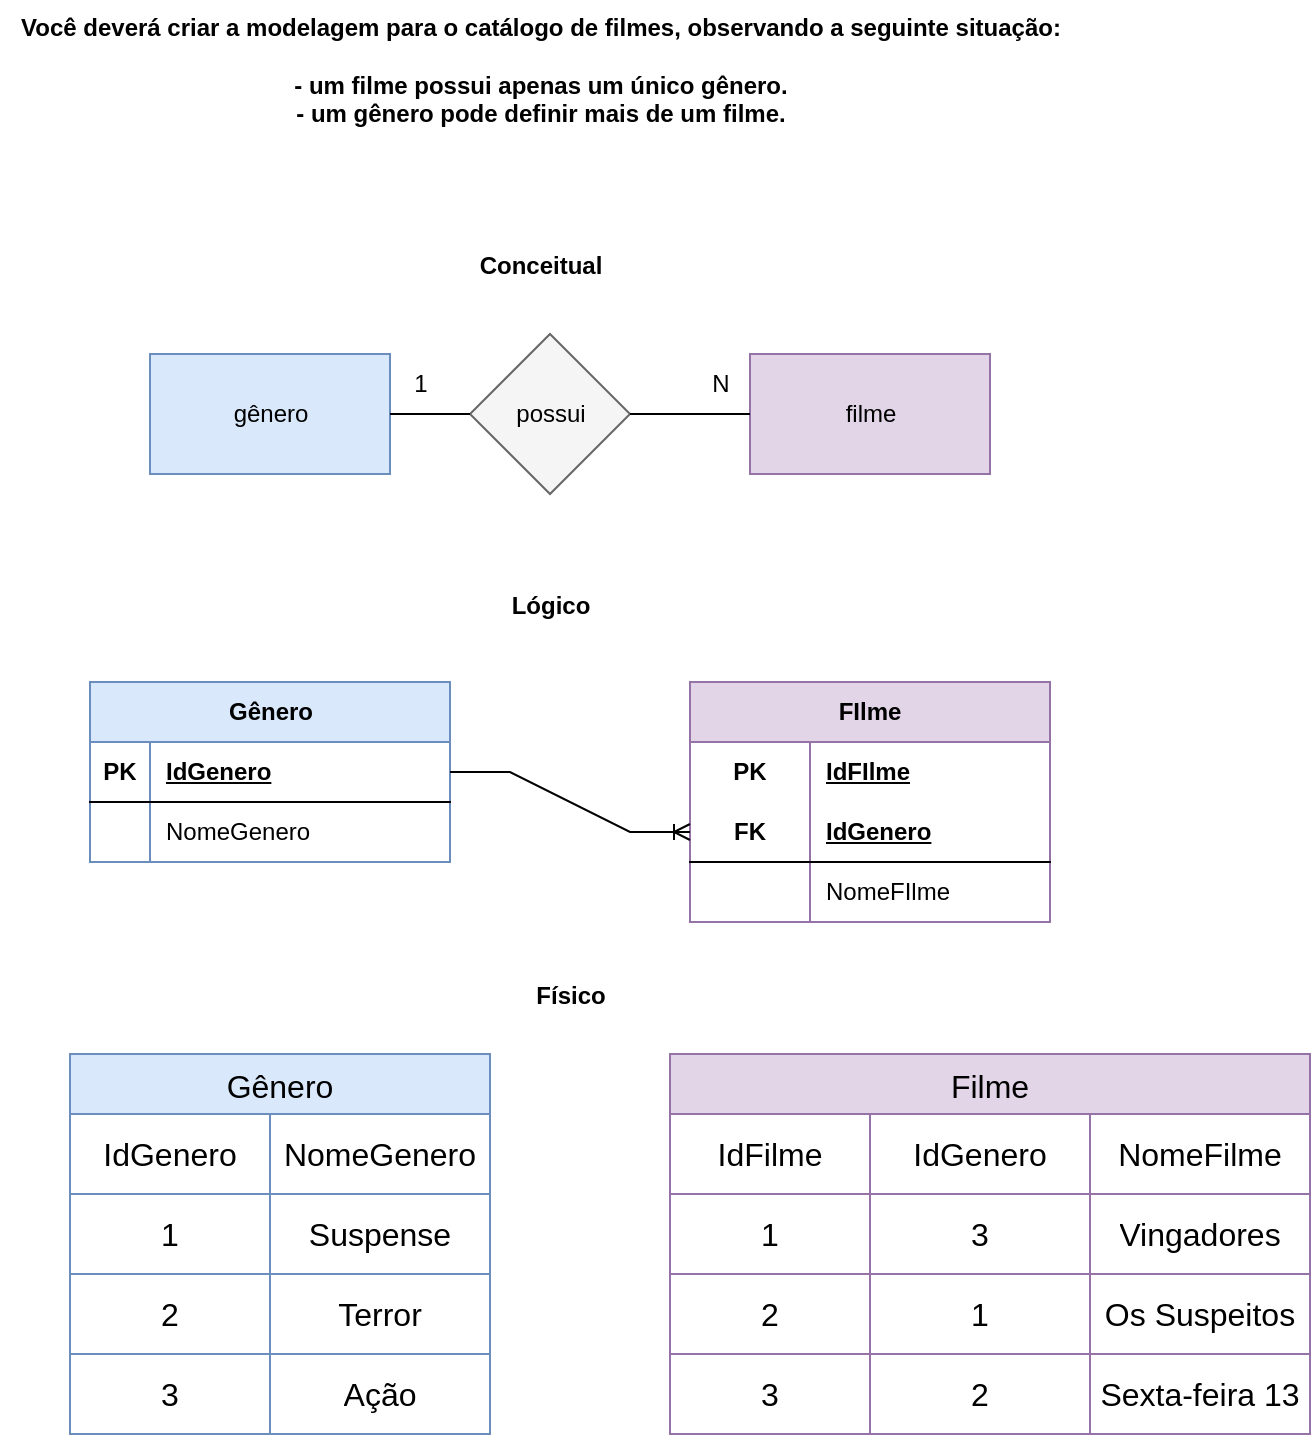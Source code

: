 <mxfile version="21.6.5" type="device">
  <diagram name="Página-1" id="wNqTY_eP_xyIM2HNYaMl">
    <mxGraphModel dx="1400" dy="743" grid="1" gridSize="10" guides="1" tooltips="1" connect="1" arrows="1" fold="1" page="1" pageScale="1" pageWidth="827" pageHeight="1169" math="0" shadow="0">
      <root>
        <mxCell id="0" />
        <mxCell id="1" parent="0" />
        <mxCell id="wvtlD6AFZekAF5JWKEBa-4" value="" style="rhombus;whiteSpace=wrap;html=1;fillColor=#f5f5f5;fontColor=#333333;strokeColor=#666666;" parent="1" vertex="1">
          <mxGeometry x="350" y="465" width="80" height="80" as="geometry" />
        </mxCell>
        <mxCell id="wvtlD6AFZekAF5JWKEBa-5" value="possui" style="text;html=1;align=center;verticalAlign=middle;resizable=0;points=[];autosize=1;strokeColor=none;fillColor=none;" parent="1" vertex="1">
          <mxGeometry x="360" y="490" width="60" height="30" as="geometry" />
        </mxCell>
        <mxCell id="wvtlD6AFZekAF5JWKEBa-6" value="" style="rounded=0;whiteSpace=wrap;html=1;fillColor=#dae8fc;strokeColor=#6c8ebf;" parent="1" vertex="1">
          <mxGeometry x="190" y="475" width="120" height="60" as="geometry" />
        </mxCell>
        <mxCell id="wvtlD6AFZekAF5JWKEBa-7" value="" style="rounded=0;whiteSpace=wrap;html=1;fillColor=#e1d5e7;strokeColor=#9673a6;" parent="1" vertex="1">
          <mxGeometry x="490" y="475" width="120" height="60" as="geometry" />
        </mxCell>
        <mxCell id="wvtlD6AFZekAF5JWKEBa-8" value="gênero" style="text;html=1;align=center;verticalAlign=middle;resizable=0;points=[];autosize=1;strokeColor=none;fillColor=none;" parent="1" vertex="1">
          <mxGeometry x="220" y="490" width="60" height="30" as="geometry" />
        </mxCell>
        <mxCell id="wvtlD6AFZekAF5JWKEBa-10" value="" style="endArrow=none;html=1;rounded=0;entryX=0;entryY=0.5;entryDx=0;entryDy=0;exitX=1;exitY=0.5;exitDx=0;exitDy=0;" parent="1" source="wvtlD6AFZekAF5JWKEBa-6" target="wvtlD6AFZekAF5JWKEBa-4" edge="1">
          <mxGeometry width="50" height="50" relative="1" as="geometry">
            <mxPoint x="380" y="415" as="sourcePoint" />
            <mxPoint x="430" y="365" as="targetPoint" />
          </mxGeometry>
        </mxCell>
        <mxCell id="wvtlD6AFZekAF5JWKEBa-11" value="" style="endArrow=none;html=1;rounded=0;entryX=0;entryY=0.5;entryDx=0;entryDy=0;exitX=1;exitY=0.5;exitDx=0;exitDy=0;" parent="1" source="wvtlD6AFZekAF5JWKEBa-4" target="wvtlD6AFZekAF5JWKEBa-7" edge="1">
          <mxGeometry width="50" height="50" relative="1" as="geometry">
            <mxPoint x="320" y="515" as="sourcePoint" />
            <mxPoint x="360" y="515" as="targetPoint" />
          </mxGeometry>
        </mxCell>
        <mxCell id="wvtlD6AFZekAF5JWKEBa-12" value="filme" style="text;html=1;align=center;verticalAlign=middle;resizable=0;points=[];autosize=1;strokeColor=none;fillColor=none;" parent="1" vertex="1">
          <mxGeometry x="525" y="490" width="50" height="30" as="geometry" />
        </mxCell>
        <mxCell id="wvtlD6AFZekAF5JWKEBa-13" value="1" style="text;html=1;align=center;verticalAlign=middle;resizable=0;points=[];autosize=1;strokeColor=none;fillColor=none;" parent="1" vertex="1">
          <mxGeometry x="310" y="475" width="30" height="30" as="geometry" />
        </mxCell>
        <mxCell id="wvtlD6AFZekAF5JWKEBa-14" value="N" style="text;html=1;align=center;verticalAlign=middle;resizable=0;points=[];autosize=1;strokeColor=none;fillColor=none;" parent="1" vertex="1">
          <mxGeometry x="460" y="475" width="30" height="30" as="geometry" />
        </mxCell>
        <mxCell id="wvtlD6AFZekAF5JWKEBa-22" value="&lt;div&gt;&lt;b&gt;Você deverá criar a modelagem para o catálogo de filmes, observando a seguinte situação:&lt;/b&gt;&lt;/div&gt;&lt;div&gt;&lt;b&gt;&lt;br&gt;&lt;/b&gt;&lt;/div&gt;&lt;div&gt;&lt;b&gt;- um filme possui apenas um único gênero.&lt;/b&gt;&lt;/div&gt;&lt;div&gt;&lt;b&gt;- um gênero pode definir mais de um filme.&lt;/b&gt;&lt;/div&gt;" style="text;html=1;align=center;verticalAlign=middle;resizable=0;points=[];autosize=1;strokeColor=none;fillColor=none;" parent="1" vertex="1">
          <mxGeometry x="115" y="298" width="540" height="70" as="geometry" />
        </mxCell>
        <mxCell id="zuGkY7K1F7QaIL7MJlri-18" value="FIlme" style="shape=table;startSize=30;container=1;collapsible=1;childLayout=tableLayout;fixedRows=1;rowLines=0;fontStyle=1;align=center;resizeLast=1;html=1;whiteSpace=wrap;fillColor=#e1d5e7;strokeColor=#9673a6;" vertex="1" parent="1">
          <mxGeometry x="460" y="639" width="180" height="120" as="geometry" />
        </mxCell>
        <mxCell id="zuGkY7K1F7QaIL7MJlri-19" value="" style="shape=tableRow;horizontal=0;startSize=0;swimlaneHead=0;swimlaneBody=0;fillColor=none;collapsible=0;dropTarget=0;points=[[0,0.5],[1,0.5]];portConstraint=eastwest;top=0;left=0;right=0;bottom=0;html=1;" vertex="1" parent="zuGkY7K1F7QaIL7MJlri-18">
          <mxGeometry y="30" width="180" height="30" as="geometry" />
        </mxCell>
        <mxCell id="zuGkY7K1F7QaIL7MJlri-20" value="PK" style="shape=partialRectangle;connectable=0;fillColor=none;top=0;left=0;bottom=0;right=0;fontStyle=1;overflow=hidden;html=1;whiteSpace=wrap;" vertex="1" parent="zuGkY7K1F7QaIL7MJlri-19">
          <mxGeometry width="60" height="30" as="geometry">
            <mxRectangle width="60" height="30" as="alternateBounds" />
          </mxGeometry>
        </mxCell>
        <mxCell id="zuGkY7K1F7QaIL7MJlri-21" value="IdFIlme" style="shape=partialRectangle;connectable=0;fillColor=none;top=0;left=0;bottom=0;right=0;align=left;spacingLeft=6;fontStyle=5;overflow=hidden;html=1;whiteSpace=wrap;" vertex="1" parent="zuGkY7K1F7QaIL7MJlri-19">
          <mxGeometry x="60" width="120" height="30" as="geometry">
            <mxRectangle width="120" height="30" as="alternateBounds" />
          </mxGeometry>
        </mxCell>
        <mxCell id="zuGkY7K1F7QaIL7MJlri-22" value="" style="shape=tableRow;horizontal=0;startSize=0;swimlaneHead=0;swimlaneBody=0;fillColor=none;collapsible=0;dropTarget=0;points=[[0,0.5],[1,0.5]];portConstraint=eastwest;top=0;left=0;right=0;bottom=1;html=1;" vertex="1" parent="zuGkY7K1F7QaIL7MJlri-18">
          <mxGeometry y="60" width="180" height="30" as="geometry" />
        </mxCell>
        <mxCell id="zuGkY7K1F7QaIL7MJlri-23" value="FK" style="shape=partialRectangle;connectable=0;fillColor=none;top=0;left=0;bottom=0;right=0;fontStyle=1;overflow=hidden;html=1;whiteSpace=wrap;" vertex="1" parent="zuGkY7K1F7QaIL7MJlri-22">
          <mxGeometry width="60" height="30" as="geometry">
            <mxRectangle width="60" height="30" as="alternateBounds" />
          </mxGeometry>
        </mxCell>
        <mxCell id="zuGkY7K1F7QaIL7MJlri-24" value="IdGenero" style="shape=partialRectangle;connectable=0;fillColor=none;top=0;left=0;bottom=0;right=0;align=left;spacingLeft=6;fontStyle=5;overflow=hidden;html=1;whiteSpace=wrap;" vertex="1" parent="zuGkY7K1F7QaIL7MJlri-22">
          <mxGeometry x="60" width="120" height="30" as="geometry">
            <mxRectangle width="120" height="30" as="alternateBounds" />
          </mxGeometry>
        </mxCell>
        <mxCell id="zuGkY7K1F7QaIL7MJlri-25" value="" style="shape=tableRow;horizontal=0;startSize=0;swimlaneHead=0;swimlaneBody=0;fillColor=none;collapsible=0;dropTarget=0;points=[[0,0.5],[1,0.5]];portConstraint=eastwest;top=0;left=0;right=0;bottom=0;html=1;" vertex="1" parent="zuGkY7K1F7QaIL7MJlri-18">
          <mxGeometry y="90" width="180" height="30" as="geometry" />
        </mxCell>
        <mxCell id="zuGkY7K1F7QaIL7MJlri-26" value="" style="shape=partialRectangle;connectable=0;fillColor=none;top=0;left=0;bottom=0;right=0;editable=1;overflow=hidden;html=1;whiteSpace=wrap;" vertex="1" parent="zuGkY7K1F7QaIL7MJlri-25">
          <mxGeometry width="60" height="30" as="geometry">
            <mxRectangle width="60" height="30" as="alternateBounds" />
          </mxGeometry>
        </mxCell>
        <mxCell id="zuGkY7K1F7QaIL7MJlri-27" value="NomeFIlme" style="shape=partialRectangle;connectable=0;fillColor=none;top=0;left=0;bottom=0;right=0;align=left;spacingLeft=6;overflow=hidden;html=1;whiteSpace=wrap;" vertex="1" parent="zuGkY7K1F7QaIL7MJlri-25">
          <mxGeometry x="60" width="120" height="30" as="geometry">
            <mxRectangle width="120" height="30" as="alternateBounds" />
          </mxGeometry>
        </mxCell>
        <mxCell id="zuGkY7K1F7QaIL7MJlri-37" value="Gênero" style="shape=table;startSize=30;container=1;collapsible=1;childLayout=tableLayout;fixedRows=1;rowLines=0;fontStyle=1;align=center;resizeLast=1;html=1;fillColor=#dae8fc;strokeColor=#6c8ebf;" vertex="1" parent="1">
          <mxGeometry x="160" y="639" width="180" height="90" as="geometry" />
        </mxCell>
        <mxCell id="zuGkY7K1F7QaIL7MJlri-38" value="" style="shape=tableRow;horizontal=0;startSize=0;swimlaneHead=0;swimlaneBody=0;fillColor=none;collapsible=0;dropTarget=0;points=[[0,0.5],[1,0.5]];portConstraint=eastwest;top=0;left=0;right=0;bottom=1;" vertex="1" parent="zuGkY7K1F7QaIL7MJlri-37">
          <mxGeometry y="30" width="180" height="30" as="geometry" />
        </mxCell>
        <mxCell id="zuGkY7K1F7QaIL7MJlri-39" value="PK" style="shape=partialRectangle;connectable=0;fillColor=none;top=0;left=0;bottom=0;right=0;fontStyle=1;overflow=hidden;whiteSpace=wrap;html=1;" vertex="1" parent="zuGkY7K1F7QaIL7MJlri-38">
          <mxGeometry width="30" height="30" as="geometry">
            <mxRectangle width="30" height="30" as="alternateBounds" />
          </mxGeometry>
        </mxCell>
        <mxCell id="zuGkY7K1F7QaIL7MJlri-40" value="IdGenero" style="shape=partialRectangle;connectable=0;fillColor=none;top=0;left=0;bottom=0;right=0;align=left;spacingLeft=6;fontStyle=5;overflow=hidden;whiteSpace=wrap;html=1;" vertex="1" parent="zuGkY7K1F7QaIL7MJlri-38">
          <mxGeometry x="30" width="150" height="30" as="geometry">
            <mxRectangle width="150" height="30" as="alternateBounds" />
          </mxGeometry>
        </mxCell>
        <mxCell id="zuGkY7K1F7QaIL7MJlri-44" value="" style="shape=tableRow;horizontal=0;startSize=0;swimlaneHead=0;swimlaneBody=0;fillColor=none;collapsible=0;dropTarget=0;points=[[0,0.5],[1,0.5]];portConstraint=eastwest;top=0;left=0;right=0;bottom=0;" vertex="1" parent="zuGkY7K1F7QaIL7MJlri-37">
          <mxGeometry y="60" width="180" height="30" as="geometry" />
        </mxCell>
        <mxCell id="zuGkY7K1F7QaIL7MJlri-45" value="" style="shape=partialRectangle;connectable=0;fillColor=none;top=0;left=0;bottom=0;right=0;editable=1;overflow=hidden;whiteSpace=wrap;html=1;" vertex="1" parent="zuGkY7K1F7QaIL7MJlri-44">
          <mxGeometry width="30" height="30" as="geometry">
            <mxRectangle width="30" height="30" as="alternateBounds" />
          </mxGeometry>
        </mxCell>
        <mxCell id="zuGkY7K1F7QaIL7MJlri-46" value="NomeGenero" style="shape=partialRectangle;connectable=0;fillColor=none;top=0;left=0;bottom=0;right=0;align=left;spacingLeft=6;overflow=hidden;whiteSpace=wrap;html=1;" vertex="1" parent="zuGkY7K1F7QaIL7MJlri-44">
          <mxGeometry x="30" width="150" height="30" as="geometry">
            <mxRectangle width="150" height="30" as="alternateBounds" />
          </mxGeometry>
        </mxCell>
        <mxCell id="zuGkY7K1F7QaIL7MJlri-50" value="" style="edgeStyle=entityRelationEdgeStyle;fontSize=12;html=1;endArrow=ERoneToMany;rounded=0;entryX=0;entryY=0.5;entryDx=0;entryDy=0;exitX=1;exitY=0.5;exitDx=0;exitDy=0;" edge="1" parent="1" source="zuGkY7K1F7QaIL7MJlri-37" target="zuGkY7K1F7QaIL7MJlri-22">
          <mxGeometry width="100" height="100" relative="1" as="geometry">
            <mxPoint x="340" y="709" as="sourcePoint" />
            <mxPoint x="440" y="609" as="targetPoint" />
            <Array as="points">
              <mxPoint x="460" y="714" />
            </Array>
          </mxGeometry>
        </mxCell>
        <mxCell id="zuGkY7K1F7QaIL7MJlri-51" value="&lt;b&gt;Conceitual&lt;/b&gt;" style="text;html=1;align=center;verticalAlign=middle;resizable=0;points=[];autosize=1;strokeColor=none;fillColor=none;" vertex="1" parent="1">
          <mxGeometry x="345" y="416" width="80" height="30" as="geometry" />
        </mxCell>
        <mxCell id="zuGkY7K1F7QaIL7MJlri-52" value="&lt;b&gt;Lógico&lt;/b&gt;" style="text;html=1;align=center;verticalAlign=middle;resizable=0;points=[];autosize=1;strokeColor=none;fillColor=none;" vertex="1" parent="1">
          <mxGeometry x="360" y="586" width="60" height="30" as="geometry" />
        </mxCell>
        <mxCell id="zuGkY7K1F7QaIL7MJlri-53" value="Gênero" style="shape=table;startSize=30;container=1;collapsible=0;childLayout=tableLayout;strokeColor=#6c8ebf;fontSize=16;fillColor=#dae8fc;" vertex="1" parent="1">
          <mxGeometry x="150" y="825" width="210" height="190" as="geometry" />
        </mxCell>
        <mxCell id="zuGkY7K1F7QaIL7MJlri-54" value="" style="shape=tableRow;horizontal=0;startSize=0;swimlaneHead=0;swimlaneBody=0;strokeColor=inherit;top=0;left=0;bottom=0;right=0;collapsible=0;dropTarget=0;fillColor=none;points=[[0,0.5],[1,0.5]];portConstraint=eastwest;fontSize=16;" vertex="1" parent="zuGkY7K1F7QaIL7MJlri-53">
          <mxGeometry y="30" width="210" height="40" as="geometry" />
        </mxCell>
        <mxCell id="zuGkY7K1F7QaIL7MJlri-56" value="IdGenero" style="shape=partialRectangle;html=1;whiteSpace=wrap;connectable=0;strokeColor=inherit;overflow=hidden;fillColor=none;top=0;left=0;bottom=0;right=0;pointerEvents=1;fontSize=16;" vertex="1" parent="zuGkY7K1F7QaIL7MJlri-54">
          <mxGeometry width="100" height="40" as="geometry">
            <mxRectangle width="100" height="40" as="alternateBounds" />
          </mxGeometry>
        </mxCell>
        <mxCell id="zuGkY7K1F7QaIL7MJlri-57" value="NomeGenero" style="shape=partialRectangle;html=1;whiteSpace=wrap;connectable=0;strokeColor=inherit;overflow=hidden;fillColor=none;top=0;left=0;bottom=0;right=0;pointerEvents=1;fontSize=16;" vertex="1" parent="zuGkY7K1F7QaIL7MJlri-54">
          <mxGeometry x="100" width="110" height="40" as="geometry">
            <mxRectangle width="110" height="40" as="alternateBounds" />
          </mxGeometry>
        </mxCell>
        <mxCell id="zuGkY7K1F7QaIL7MJlri-58" value="" style="shape=tableRow;horizontal=0;startSize=0;swimlaneHead=0;swimlaneBody=0;strokeColor=inherit;top=0;left=0;bottom=0;right=0;collapsible=0;dropTarget=0;fillColor=none;points=[[0,0.5],[1,0.5]];portConstraint=eastwest;fontSize=16;" vertex="1" parent="zuGkY7K1F7QaIL7MJlri-53">
          <mxGeometry y="70" width="210" height="40" as="geometry" />
        </mxCell>
        <mxCell id="zuGkY7K1F7QaIL7MJlri-60" value="1" style="shape=partialRectangle;html=1;whiteSpace=wrap;connectable=0;strokeColor=inherit;overflow=hidden;fillColor=none;top=0;left=0;bottom=0;right=0;pointerEvents=1;fontSize=16;" vertex="1" parent="zuGkY7K1F7QaIL7MJlri-58">
          <mxGeometry width="100" height="40" as="geometry">
            <mxRectangle width="100" height="40" as="alternateBounds" />
          </mxGeometry>
        </mxCell>
        <mxCell id="zuGkY7K1F7QaIL7MJlri-61" value="Suspense" style="shape=partialRectangle;html=1;whiteSpace=wrap;connectable=0;strokeColor=inherit;overflow=hidden;fillColor=none;top=0;left=0;bottom=0;right=0;pointerEvents=1;fontSize=16;" vertex="1" parent="zuGkY7K1F7QaIL7MJlri-58">
          <mxGeometry x="100" width="110" height="40" as="geometry">
            <mxRectangle width="110" height="40" as="alternateBounds" />
          </mxGeometry>
        </mxCell>
        <mxCell id="zuGkY7K1F7QaIL7MJlri-62" value="" style="shape=tableRow;horizontal=0;startSize=0;swimlaneHead=0;swimlaneBody=0;strokeColor=inherit;top=0;left=0;bottom=0;right=0;collapsible=0;dropTarget=0;fillColor=none;points=[[0,0.5],[1,0.5]];portConstraint=eastwest;fontSize=16;" vertex="1" parent="zuGkY7K1F7QaIL7MJlri-53">
          <mxGeometry y="110" width="210" height="40" as="geometry" />
        </mxCell>
        <mxCell id="zuGkY7K1F7QaIL7MJlri-64" value="2" style="shape=partialRectangle;html=1;whiteSpace=wrap;connectable=0;strokeColor=inherit;overflow=hidden;fillColor=none;top=0;left=0;bottom=0;right=0;pointerEvents=1;fontSize=16;" vertex="1" parent="zuGkY7K1F7QaIL7MJlri-62">
          <mxGeometry width="100" height="40" as="geometry">
            <mxRectangle width="100" height="40" as="alternateBounds" />
          </mxGeometry>
        </mxCell>
        <mxCell id="zuGkY7K1F7QaIL7MJlri-65" value="Terror" style="shape=partialRectangle;html=1;whiteSpace=wrap;connectable=0;strokeColor=inherit;overflow=hidden;fillColor=none;top=0;left=0;bottom=0;right=0;pointerEvents=1;fontSize=16;" vertex="1" parent="zuGkY7K1F7QaIL7MJlri-62">
          <mxGeometry x="100" width="110" height="40" as="geometry">
            <mxRectangle width="110" height="40" as="alternateBounds" />
          </mxGeometry>
        </mxCell>
        <mxCell id="zuGkY7K1F7QaIL7MJlri-66" style="shape=tableRow;horizontal=0;startSize=0;swimlaneHead=0;swimlaneBody=0;strokeColor=inherit;top=0;left=0;bottom=0;right=0;collapsible=0;dropTarget=0;fillColor=none;points=[[0,0.5],[1,0.5]];portConstraint=eastwest;fontSize=16;" vertex="1" parent="zuGkY7K1F7QaIL7MJlri-53">
          <mxGeometry y="150" width="210" height="40" as="geometry" />
        </mxCell>
        <mxCell id="zuGkY7K1F7QaIL7MJlri-67" value="3" style="shape=partialRectangle;html=1;whiteSpace=wrap;connectable=0;strokeColor=inherit;overflow=hidden;fillColor=none;top=0;left=0;bottom=0;right=0;pointerEvents=1;fontSize=16;" vertex="1" parent="zuGkY7K1F7QaIL7MJlri-66">
          <mxGeometry width="100" height="40" as="geometry">
            <mxRectangle width="100" height="40" as="alternateBounds" />
          </mxGeometry>
        </mxCell>
        <mxCell id="zuGkY7K1F7QaIL7MJlri-68" value="Ação" style="shape=partialRectangle;html=1;whiteSpace=wrap;connectable=0;strokeColor=inherit;overflow=hidden;fillColor=none;top=0;left=0;bottom=0;right=0;pointerEvents=1;fontSize=16;" vertex="1" parent="zuGkY7K1F7QaIL7MJlri-66">
          <mxGeometry x="100" width="110" height="40" as="geometry">
            <mxRectangle width="110" height="40" as="alternateBounds" />
          </mxGeometry>
        </mxCell>
        <mxCell id="zuGkY7K1F7QaIL7MJlri-82" value="Filme" style="shape=table;startSize=30;container=1;collapsible=0;childLayout=tableLayout;strokeColor=#9673a6;fontSize=16;fillColor=#e1d5e7;" vertex="1" parent="1">
          <mxGeometry x="450" y="825" width="320" height="190" as="geometry" />
        </mxCell>
        <mxCell id="zuGkY7K1F7QaIL7MJlri-83" value="" style="shape=tableRow;horizontal=0;startSize=0;swimlaneHead=0;swimlaneBody=0;strokeColor=inherit;top=0;left=0;bottom=0;right=0;collapsible=0;dropTarget=0;fillColor=none;points=[[0,0.5],[1,0.5]];portConstraint=eastwest;fontSize=16;" vertex="1" parent="zuGkY7K1F7QaIL7MJlri-82">
          <mxGeometry y="30" width="320" height="40" as="geometry" />
        </mxCell>
        <mxCell id="zuGkY7K1F7QaIL7MJlri-84" value="IdFilme" style="shape=partialRectangle;html=1;whiteSpace=wrap;connectable=0;strokeColor=inherit;overflow=hidden;fillColor=none;top=0;left=0;bottom=0;right=0;pointerEvents=1;fontSize=16;" vertex="1" parent="zuGkY7K1F7QaIL7MJlri-83">
          <mxGeometry width="100" height="40" as="geometry">
            <mxRectangle width="100" height="40" as="alternateBounds" />
          </mxGeometry>
        </mxCell>
        <mxCell id="zuGkY7K1F7QaIL7MJlri-85" value="IdGenero" style="shape=partialRectangle;html=1;whiteSpace=wrap;connectable=0;strokeColor=inherit;overflow=hidden;fillColor=none;top=0;left=0;bottom=0;right=0;pointerEvents=1;fontSize=16;" vertex="1" parent="zuGkY7K1F7QaIL7MJlri-83">
          <mxGeometry x="100" width="110" height="40" as="geometry">
            <mxRectangle width="110" height="40" as="alternateBounds" />
          </mxGeometry>
        </mxCell>
        <mxCell id="zuGkY7K1F7QaIL7MJlri-95" value="NomeFilme" style="shape=partialRectangle;html=1;whiteSpace=wrap;connectable=0;strokeColor=inherit;overflow=hidden;fillColor=none;top=0;left=0;bottom=0;right=0;pointerEvents=1;fontSize=16;" vertex="1" parent="zuGkY7K1F7QaIL7MJlri-83">
          <mxGeometry x="210" width="110" height="40" as="geometry">
            <mxRectangle width="110" height="40" as="alternateBounds" />
          </mxGeometry>
        </mxCell>
        <mxCell id="zuGkY7K1F7QaIL7MJlri-86" value="" style="shape=tableRow;horizontal=0;startSize=0;swimlaneHead=0;swimlaneBody=0;strokeColor=inherit;top=0;left=0;bottom=0;right=0;collapsible=0;dropTarget=0;fillColor=none;points=[[0,0.5],[1,0.5]];portConstraint=eastwest;fontSize=16;" vertex="1" parent="zuGkY7K1F7QaIL7MJlri-82">
          <mxGeometry y="70" width="320" height="40" as="geometry" />
        </mxCell>
        <mxCell id="zuGkY7K1F7QaIL7MJlri-87" value="1" style="shape=partialRectangle;html=1;whiteSpace=wrap;connectable=0;strokeColor=inherit;overflow=hidden;fillColor=none;top=0;left=0;bottom=0;right=0;pointerEvents=1;fontSize=16;" vertex="1" parent="zuGkY7K1F7QaIL7MJlri-86">
          <mxGeometry width="100" height="40" as="geometry">
            <mxRectangle width="100" height="40" as="alternateBounds" />
          </mxGeometry>
        </mxCell>
        <mxCell id="zuGkY7K1F7QaIL7MJlri-88" value="3" style="shape=partialRectangle;html=1;whiteSpace=wrap;connectable=0;strokeColor=inherit;overflow=hidden;fillColor=none;top=0;left=0;bottom=0;right=0;pointerEvents=1;fontSize=16;" vertex="1" parent="zuGkY7K1F7QaIL7MJlri-86">
          <mxGeometry x="100" width="110" height="40" as="geometry">
            <mxRectangle width="110" height="40" as="alternateBounds" />
          </mxGeometry>
        </mxCell>
        <mxCell id="zuGkY7K1F7QaIL7MJlri-96" value="Vingadores" style="shape=partialRectangle;html=1;whiteSpace=wrap;connectable=0;strokeColor=inherit;overflow=hidden;fillColor=none;top=0;left=0;bottom=0;right=0;pointerEvents=1;fontSize=16;" vertex="1" parent="zuGkY7K1F7QaIL7MJlri-86">
          <mxGeometry x="210" width="110" height="40" as="geometry">
            <mxRectangle width="110" height="40" as="alternateBounds" />
          </mxGeometry>
        </mxCell>
        <mxCell id="zuGkY7K1F7QaIL7MJlri-89" value="" style="shape=tableRow;horizontal=0;startSize=0;swimlaneHead=0;swimlaneBody=0;strokeColor=inherit;top=0;left=0;bottom=0;right=0;collapsible=0;dropTarget=0;fillColor=none;points=[[0,0.5],[1,0.5]];portConstraint=eastwest;fontSize=16;" vertex="1" parent="zuGkY7K1F7QaIL7MJlri-82">
          <mxGeometry y="110" width="320" height="40" as="geometry" />
        </mxCell>
        <mxCell id="zuGkY7K1F7QaIL7MJlri-90" value="2" style="shape=partialRectangle;html=1;whiteSpace=wrap;connectable=0;strokeColor=inherit;overflow=hidden;fillColor=none;top=0;left=0;bottom=0;right=0;pointerEvents=1;fontSize=16;" vertex="1" parent="zuGkY7K1F7QaIL7MJlri-89">
          <mxGeometry width="100" height="40" as="geometry">
            <mxRectangle width="100" height="40" as="alternateBounds" />
          </mxGeometry>
        </mxCell>
        <mxCell id="zuGkY7K1F7QaIL7MJlri-91" value="1" style="shape=partialRectangle;html=1;whiteSpace=wrap;connectable=0;strokeColor=inherit;overflow=hidden;fillColor=none;top=0;left=0;bottom=0;right=0;pointerEvents=1;fontSize=16;" vertex="1" parent="zuGkY7K1F7QaIL7MJlri-89">
          <mxGeometry x="100" width="110" height="40" as="geometry">
            <mxRectangle width="110" height="40" as="alternateBounds" />
          </mxGeometry>
        </mxCell>
        <mxCell id="zuGkY7K1F7QaIL7MJlri-97" value="Os Suspeitos" style="shape=partialRectangle;html=1;whiteSpace=wrap;connectable=0;strokeColor=inherit;overflow=hidden;fillColor=none;top=0;left=0;bottom=0;right=0;pointerEvents=1;fontSize=16;" vertex="1" parent="zuGkY7K1F7QaIL7MJlri-89">
          <mxGeometry x="210" width="110" height="40" as="geometry">
            <mxRectangle width="110" height="40" as="alternateBounds" />
          </mxGeometry>
        </mxCell>
        <mxCell id="zuGkY7K1F7QaIL7MJlri-92" style="shape=tableRow;horizontal=0;startSize=0;swimlaneHead=0;swimlaneBody=0;strokeColor=inherit;top=0;left=0;bottom=0;right=0;collapsible=0;dropTarget=0;fillColor=none;points=[[0,0.5],[1,0.5]];portConstraint=eastwest;fontSize=16;" vertex="1" parent="zuGkY7K1F7QaIL7MJlri-82">
          <mxGeometry y="150" width="320" height="40" as="geometry" />
        </mxCell>
        <mxCell id="zuGkY7K1F7QaIL7MJlri-93" value="3" style="shape=partialRectangle;html=1;whiteSpace=wrap;connectable=0;strokeColor=inherit;overflow=hidden;fillColor=none;top=0;left=0;bottom=0;right=0;pointerEvents=1;fontSize=16;" vertex="1" parent="zuGkY7K1F7QaIL7MJlri-92">
          <mxGeometry width="100" height="40" as="geometry">
            <mxRectangle width="100" height="40" as="alternateBounds" />
          </mxGeometry>
        </mxCell>
        <mxCell id="zuGkY7K1F7QaIL7MJlri-94" value="2" style="shape=partialRectangle;html=1;whiteSpace=wrap;connectable=0;strokeColor=inherit;overflow=hidden;fillColor=none;top=0;left=0;bottom=0;right=0;pointerEvents=1;fontSize=16;" vertex="1" parent="zuGkY7K1F7QaIL7MJlri-92">
          <mxGeometry x="100" width="110" height="40" as="geometry">
            <mxRectangle width="110" height="40" as="alternateBounds" />
          </mxGeometry>
        </mxCell>
        <mxCell id="zuGkY7K1F7QaIL7MJlri-98" value="Sexta-feira 13" style="shape=partialRectangle;html=1;whiteSpace=wrap;connectable=0;strokeColor=inherit;overflow=hidden;fillColor=none;top=0;left=0;bottom=0;right=0;pointerEvents=1;fontSize=16;" vertex="1" parent="zuGkY7K1F7QaIL7MJlri-92">
          <mxGeometry x="210" width="110" height="40" as="geometry">
            <mxRectangle width="110" height="40" as="alternateBounds" />
          </mxGeometry>
        </mxCell>
        <mxCell id="zuGkY7K1F7QaIL7MJlri-99" value="&lt;b&gt;Físico&lt;/b&gt;" style="text;html=1;align=center;verticalAlign=middle;resizable=0;points=[];autosize=1;strokeColor=none;fillColor=none;" vertex="1" parent="1">
          <mxGeometry x="370" y="781" width="60" height="30" as="geometry" />
        </mxCell>
      </root>
    </mxGraphModel>
  </diagram>
</mxfile>
